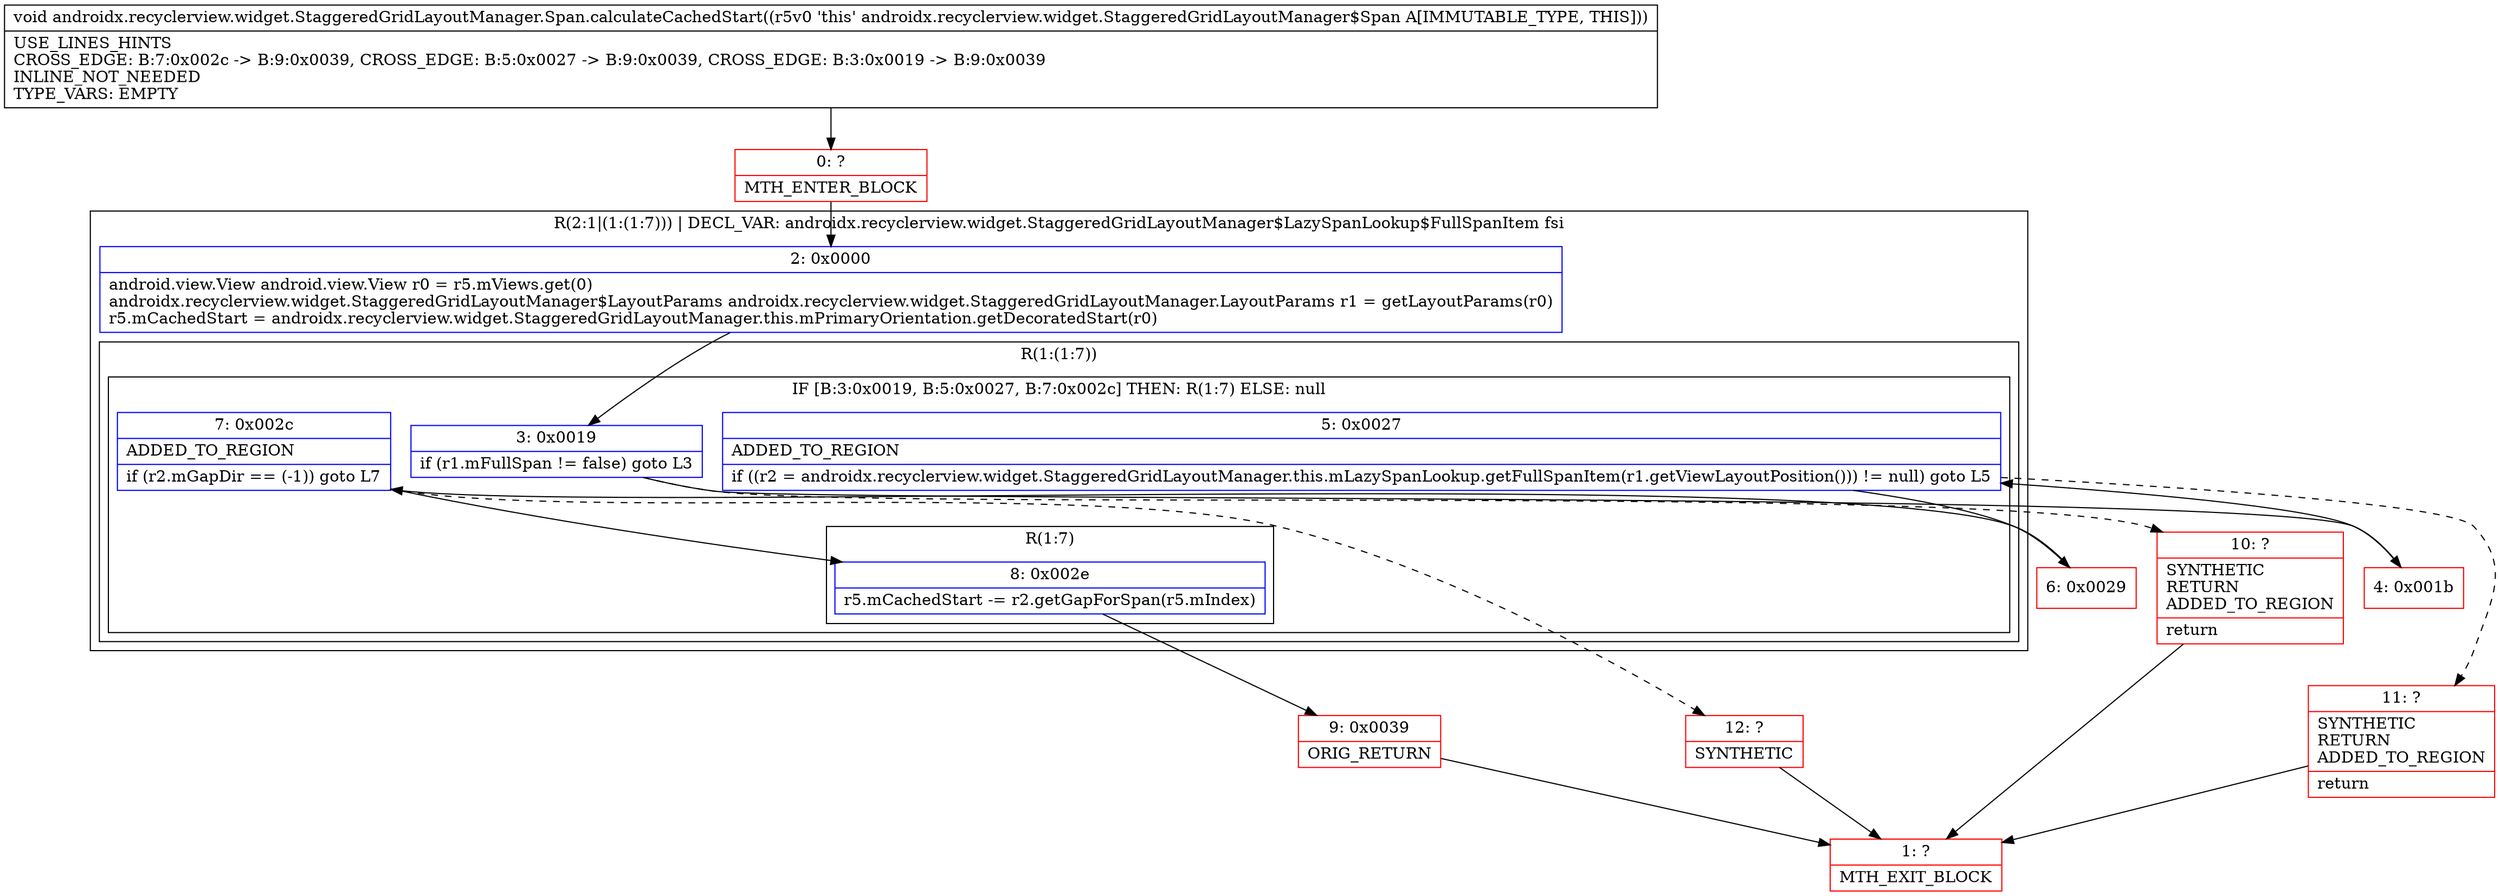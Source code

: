 digraph "CFG forandroidx.recyclerview.widget.StaggeredGridLayoutManager.Span.calculateCachedStart()V" {
subgraph cluster_Region_202235866 {
label = "R(2:1|(1:(1:7))) | DECL_VAR: androidx.recyclerview.widget.StaggeredGridLayoutManager$LazySpanLookup$FullSpanItem fsi\l";
node [shape=record,color=blue];
Node_2 [shape=record,label="{2\:\ 0x0000|android.view.View android.view.View r0 = r5.mViews.get(0)\landroidx.recyclerview.widget.StaggeredGridLayoutManager$LayoutParams androidx.recyclerview.widget.StaggeredGridLayoutManager.LayoutParams r1 = getLayoutParams(r0)\lr5.mCachedStart = androidx.recyclerview.widget.StaggeredGridLayoutManager.this.mPrimaryOrientation.getDecoratedStart(r0)\l}"];
subgraph cluster_Region_409333203 {
label = "R(1:(1:7))";
node [shape=record,color=blue];
subgraph cluster_IfRegion_174140685 {
label = "IF [B:3:0x0019, B:5:0x0027, B:7:0x002c] THEN: R(1:7) ELSE: null";
node [shape=record,color=blue];
Node_3 [shape=record,label="{3\:\ 0x0019|if (r1.mFullSpan != false) goto L3\l}"];
Node_5 [shape=record,label="{5\:\ 0x0027|ADDED_TO_REGION\l|if ((r2 = androidx.recyclerview.widget.StaggeredGridLayoutManager.this.mLazySpanLookup.getFullSpanItem(r1.getViewLayoutPosition())) != null) goto L5\l}"];
Node_7 [shape=record,label="{7\:\ 0x002c|ADDED_TO_REGION\l|if (r2.mGapDir == (\-1)) goto L7\l}"];
subgraph cluster_Region_589162299 {
label = "R(1:7)";
node [shape=record,color=blue];
Node_8 [shape=record,label="{8\:\ 0x002e|r5.mCachedStart \-= r2.getGapForSpan(r5.mIndex)\l}"];
}
}
}
}
Node_0 [shape=record,color=red,label="{0\:\ ?|MTH_ENTER_BLOCK\l}"];
Node_4 [shape=record,color=red,label="{4\:\ 0x001b}"];
Node_6 [shape=record,color=red,label="{6\:\ 0x0029}"];
Node_9 [shape=record,color=red,label="{9\:\ 0x0039|ORIG_RETURN\l}"];
Node_1 [shape=record,color=red,label="{1\:\ ?|MTH_EXIT_BLOCK\l}"];
Node_12 [shape=record,color=red,label="{12\:\ ?|SYNTHETIC\l}"];
Node_11 [shape=record,color=red,label="{11\:\ ?|SYNTHETIC\lRETURN\lADDED_TO_REGION\l|return\l}"];
Node_10 [shape=record,color=red,label="{10\:\ ?|SYNTHETIC\lRETURN\lADDED_TO_REGION\l|return\l}"];
MethodNode[shape=record,label="{void androidx.recyclerview.widget.StaggeredGridLayoutManager.Span.calculateCachedStart((r5v0 'this' androidx.recyclerview.widget.StaggeredGridLayoutManager$Span A[IMMUTABLE_TYPE, THIS]))  | USE_LINES_HINTS\lCROSS_EDGE: B:7:0x002c \-\> B:9:0x0039, CROSS_EDGE: B:5:0x0027 \-\> B:9:0x0039, CROSS_EDGE: B:3:0x0019 \-\> B:9:0x0039\lINLINE_NOT_NEEDED\lTYPE_VARS: EMPTY\l}"];
MethodNode -> Node_0;Node_2 -> Node_3;
Node_3 -> Node_4;
Node_3 -> Node_10[style=dashed];
Node_5 -> Node_6;
Node_5 -> Node_11[style=dashed];
Node_7 -> Node_8;
Node_7 -> Node_12[style=dashed];
Node_8 -> Node_9;
Node_0 -> Node_2;
Node_4 -> Node_5;
Node_6 -> Node_7;
Node_9 -> Node_1;
Node_12 -> Node_1;
Node_11 -> Node_1;
Node_10 -> Node_1;
}

